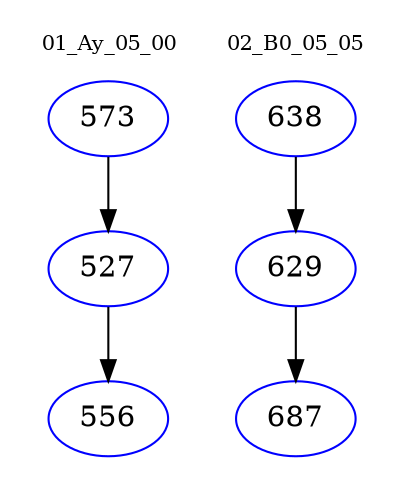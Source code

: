 digraph{
subgraph cluster_0 {
color = white
label = "01_Ay_05_00";
fontsize=10;
T0_573 [label="573", color="blue"]
T0_573 -> T0_527 [color="black"]
T0_527 [label="527", color="blue"]
T0_527 -> T0_556 [color="black"]
T0_556 [label="556", color="blue"]
}
subgraph cluster_1 {
color = white
label = "02_B0_05_05";
fontsize=10;
T1_638 [label="638", color="blue"]
T1_638 -> T1_629 [color="black"]
T1_629 [label="629", color="blue"]
T1_629 -> T1_687 [color="black"]
T1_687 [label="687", color="blue"]
}
}
